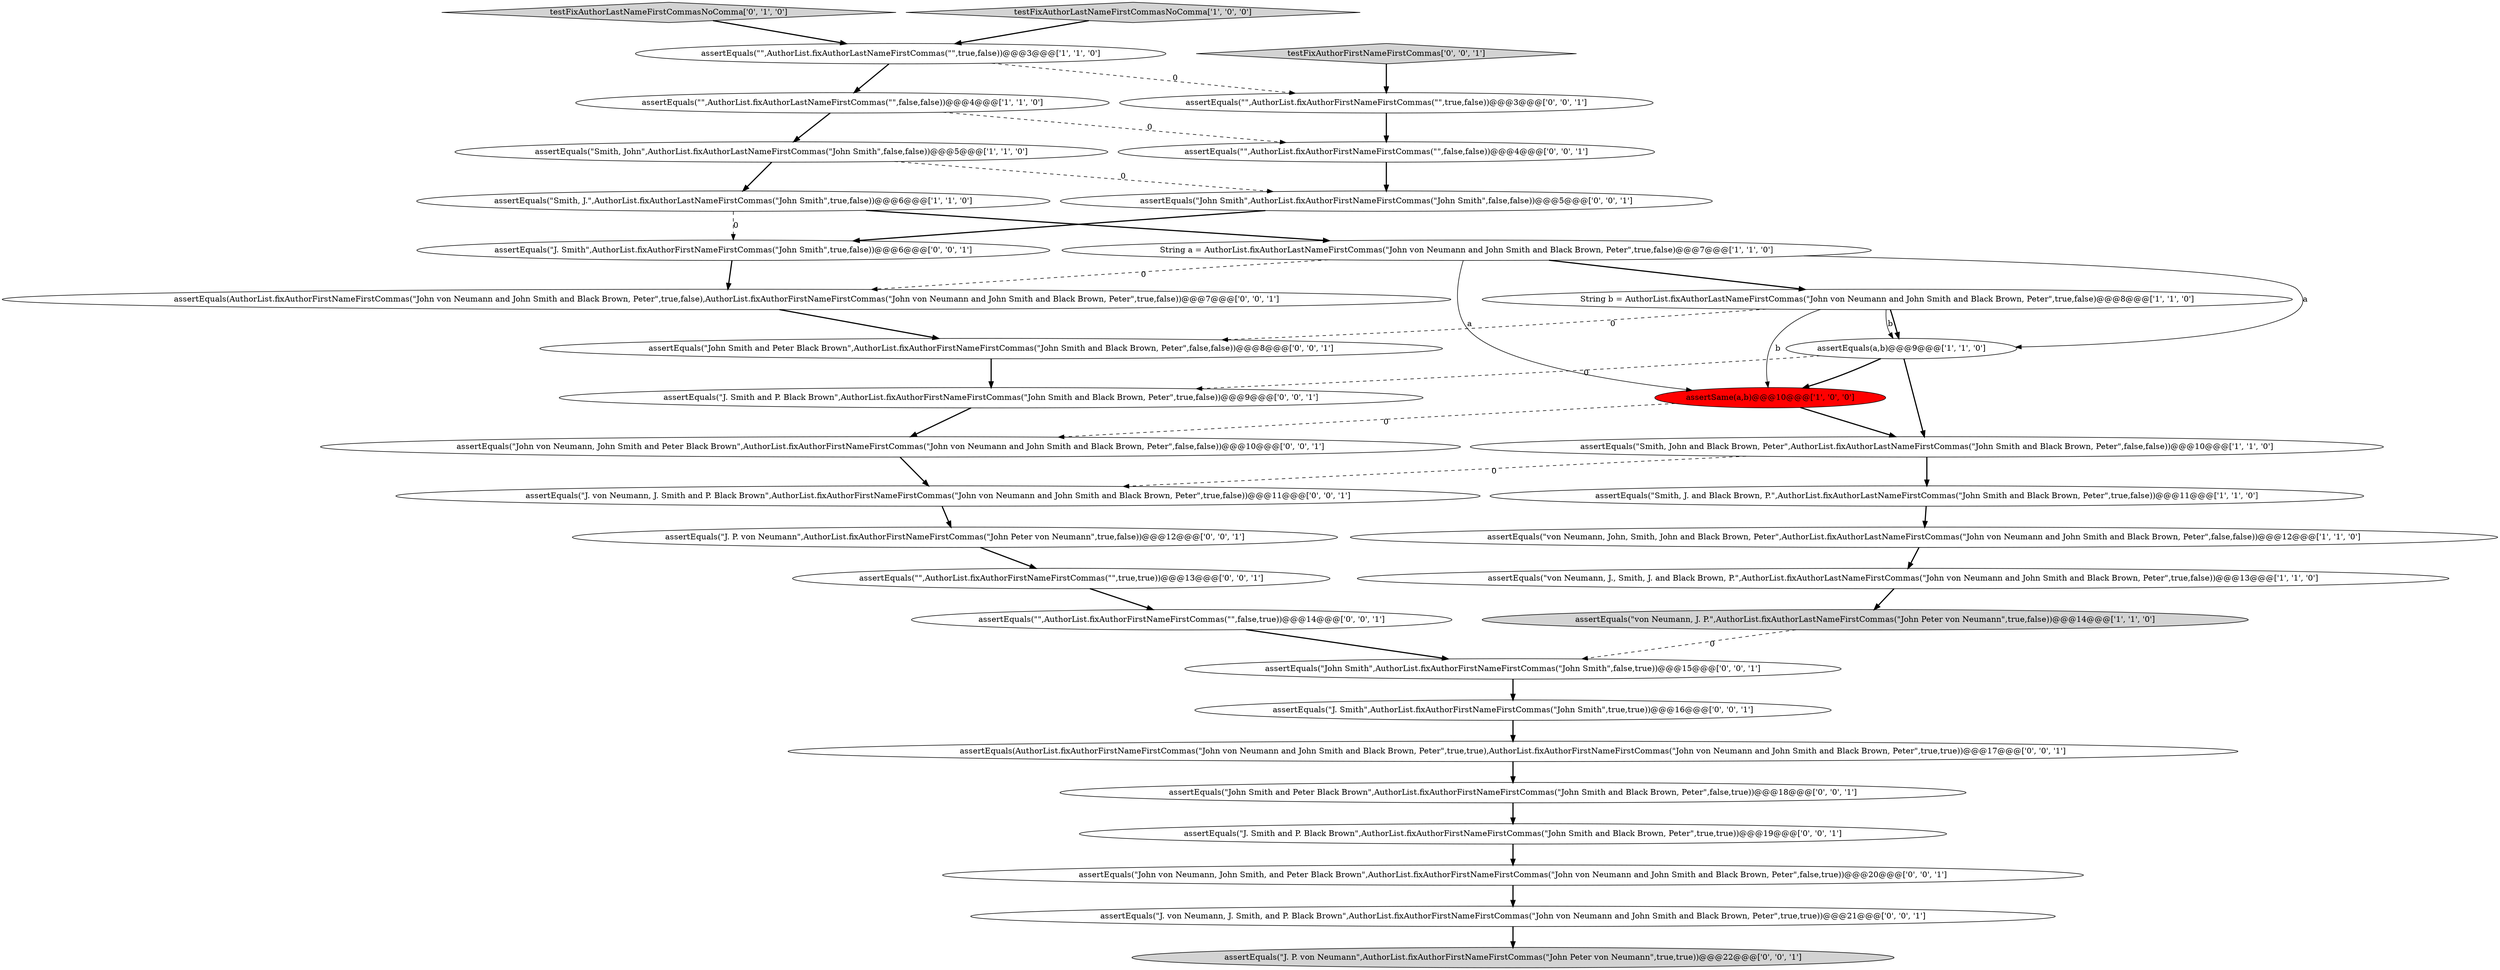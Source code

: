 digraph {
3 [style = filled, label = "String a = AuthorList.fixAuthorLastNameFirstCommas(\"John von Neumann and John Smith and Black Brown, Peter\",true,false)@@@7@@@['1', '1', '0']", fillcolor = white, shape = ellipse image = "AAA0AAABBB1BBB"];
32 [style = filled, label = "assertEquals(\"J. von Neumann, J. Smith and P. Black Brown\",AuthorList.fixAuthorFirstNameFirstCommas(\"John von Neumann and John Smith and Black Brown, Peter\",true,false))@@@11@@@['0', '0', '1']", fillcolor = white, shape = ellipse image = "AAA0AAABBB3BBB"];
29 [style = filled, label = "assertEquals(AuthorList.fixAuthorFirstNameFirstCommas(\"John von Neumann and John Smith and Black Brown, Peter\",true,false),AuthorList.fixAuthorFirstNameFirstCommas(\"John von Neumann and John Smith and Black Brown, Peter\",true,false))@@@7@@@['0', '0', '1']", fillcolor = white, shape = ellipse image = "AAA0AAABBB3BBB"];
11 [style = filled, label = "assertEquals(\"Smith, J. and Black Brown, P.\",AuthorList.fixAuthorLastNameFirstCommas(\"John Smith and Black Brown, Peter\",true,false))@@@11@@@['1', '1', '0']", fillcolor = white, shape = ellipse image = "AAA0AAABBB1BBB"];
0 [style = filled, label = "assertEquals(\"Smith, John and Black Brown, Peter\",AuthorList.fixAuthorLastNameFirstCommas(\"John Smith and Black Brown, Peter\",false,false))@@@10@@@['1', '1', '0']", fillcolor = white, shape = ellipse image = "AAA0AAABBB1BBB"];
10 [style = filled, label = "assertEquals(\"\",AuthorList.fixAuthorLastNameFirstCommas(\"\",true,false))@@@3@@@['1', '1', '0']", fillcolor = white, shape = ellipse image = "AAA0AAABBB1BBB"];
2 [style = filled, label = "assertEquals(\"von Neumann, John, Smith, John and Black Brown, Peter\",AuthorList.fixAuthorLastNameFirstCommas(\"John von Neumann and John Smith and Black Brown, Peter\",false,false))@@@12@@@['1', '1', '0']", fillcolor = white, shape = ellipse image = "AAA0AAABBB1BBB"];
23 [style = filled, label = "assertEquals(\"J. von Neumann, J. Smith, and P. Black Brown\",AuthorList.fixAuthorFirstNameFirstCommas(\"John von Neumann and John Smith and Black Brown, Peter\",true,true))@@@21@@@['0', '0', '1']", fillcolor = white, shape = ellipse image = "AAA0AAABBB3BBB"];
26 [style = filled, label = "assertEquals(\"\",AuthorList.fixAuthorFirstNameFirstCommas(\"\",false,true))@@@14@@@['0', '0', '1']", fillcolor = white, shape = ellipse image = "AAA0AAABBB3BBB"];
15 [style = filled, label = "assertEquals(\"J. Smith and P. Black Brown\",AuthorList.fixAuthorFirstNameFirstCommas(\"John Smith and Black Brown, Peter\",true,false))@@@9@@@['0', '0', '1']", fillcolor = white, shape = ellipse image = "AAA0AAABBB3BBB"];
34 [style = filled, label = "testFixAuthorFirstNameFirstCommas['0', '0', '1']", fillcolor = lightgray, shape = diamond image = "AAA0AAABBB3BBB"];
7 [style = filled, label = "assertEquals(\"von Neumann, J., Smith, J. and Black Brown, P.\",AuthorList.fixAuthorLastNameFirstCommas(\"John von Neumann and John Smith and Black Brown, Peter\",true,false))@@@13@@@['1', '1', '0']", fillcolor = white, shape = ellipse image = "AAA0AAABBB1BBB"];
14 [style = filled, label = "testFixAuthorLastNameFirstCommasNoComma['0', '1', '0']", fillcolor = lightgray, shape = diamond image = "AAA0AAABBB2BBB"];
31 [style = filled, label = "assertEquals(\"John Smith and Peter Black Brown\",AuthorList.fixAuthorFirstNameFirstCommas(\"John Smith and Black Brown, Peter\",false,true))@@@18@@@['0', '0', '1']", fillcolor = white, shape = ellipse image = "AAA0AAABBB3BBB"];
35 [style = filled, label = "assertEquals(\"J. Smith\",AuthorList.fixAuthorFirstNameFirstCommas(\"John Smith\",true,false))@@@6@@@['0', '0', '1']", fillcolor = white, shape = ellipse image = "AAA0AAABBB3BBB"];
33 [style = filled, label = "assertEquals(\"\",AuthorList.fixAuthorFirstNameFirstCommas(\"\",true,false))@@@3@@@['0', '0', '1']", fillcolor = white, shape = ellipse image = "AAA0AAABBB3BBB"];
16 [style = filled, label = "assertEquals(\"John Smith and Peter Black Brown\",AuthorList.fixAuthorFirstNameFirstCommas(\"John Smith and Black Brown, Peter\",false,false))@@@8@@@['0', '0', '1']", fillcolor = white, shape = ellipse image = "AAA0AAABBB3BBB"];
28 [style = filled, label = "assertEquals(\"\",AuthorList.fixAuthorFirstNameFirstCommas(\"\",false,false))@@@4@@@['0', '0', '1']", fillcolor = white, shape = ellipse image = "AAA0AAABBB3BBB"];
17 [style = filled, label = "assertEquals(\"John Smith\",AuthorList.fixAuthorFirstNameFirstCommas(\"John Smith\",false,false))@@@5@@@['0', '0', '1']", fillcolor = white, shape = ellipse image = "AAA0AAABBB3BBB"];
12 [style = filled, label = "assertEquals(a,b)@@@9@@@['1', '1', '0']", fillcolor = white, shape = ellipse image = "AAA0AAABBB1BBB"];
19 [style = filled, label = "assertEquals(\"\",AuthorList.fixAuthorFirstNameFirstCommas(\"\",true,true))@@@13@@@['0', '0', '1']", fillcolor = white, shape = ellipse image = "AAA0AAABBB3BBB"];
8 [style = filled, label = "testFixAuthorLastNameFirstCommasNoComma['1', '0', '0']", fillcolor = lightgray, shape = diamond image = "AAA0AAABBB1BBB"];
1 [style = filled, label = "assertEquals(\"von Neumann, J. P.\",AuthorList.fixAuthorLastNameFirstCommas(\"John Peter von Neumann\",true,false))@@@14@@@['1', '1', '0']", fillcolor = lightgray, shape = ellipse image = "AAA0AAABBB1BBB"];
9 [style = filled, label = "assertEquals(\"\",AuthorList.fixAuthorLastNameFirstCommas(\"\",false,false))@@@4@@@['1', '1', '0']", fillcolor = white, shape = ellipse image = "AAA0AAABBB1BBB"];
22 [style = filled, label = "assertEquals(\"J. P. von Neumann\",AuthorList.fixAuthorFirstNameFirstCommas(\"John Peter von Neumann\",true,true))@@@22@@@['0', '0', '1']", fillcolor = lightgray, shape = ellipse image = "AAA0AAABBB3BBB"];
25 [style = filled, label = "assertEquals(\"J. P. von Neumann\",AuthorList.fixAuthorFirstNameFirstCommas(\"John Peter von Neumann\",true,false))@@@12@@@['0', '0', '1']", fillcolor = white, shape = ellipse image = "AAA0AAABBB3BBB"];
30 [style = filled, label = "assertEquals(\"J. Smith\",AuthorList.fixAuthorFirstNameFirstCommas(\"John Smith\",true,true))@@@16@@@['0', '0', '1']", fillcolor = white, shape = ellipse image = "AAA0AAABBB3BBB"];
21 [style = filled, label = "assertEquals(\"J. Smith and P. Black Brown\",AuthorList.fixAuthorFirstNameFirstCommas(\"John Smith and Black Brown, Peter\",true,true))@@@19@@@['0', '0', '1']", fillcolor = white, shape = ellipse image = "AAA0AAABBB3BBB"];
6 [style = filled, label = "assertEquals(\"Smith, John\",AuthorList.fixAuthorLastNameFirstCommas(\"John Smith\",false,false))@@@5@@@['1', '1', '0']", fillcolor = white, shape = ellipse image = "AAA0AAABBB1BBB"];
27 [style = filled, label = "assertEquals(\"John von Neumann, John Smith and Peter Black Brown\",AuthorList.fixAuthorFirstNameFirstCommas(\"John von Neumann and John Smith and Black Brown, Peter\",false,false))@@@10@@@['0', '0', '1']", fillcolor = white, shape = ellipse image = "AAA0AAABBB3BBB"];
24 [style = filled, label = "assertEquals(AuthorList.fixAuthorFirstNameFirstCommas(\"John von Neumann and John Smith and Black Brown, Peter\",true,true),AuthorList.fixAuthorFirstNameFirstCommas(\"John von Neumann and John Smith and Black Brown, Peter\",true,true))@@@17@@@['0', '0', '1']", fillcolor = white, shape = ellipse image = "AAA0AAABBB3BBB"];
20 [style = filled, label = "assertEquals(\"John von Neumann, John Smith, and Peter Black Brown\",AuthorList.fixAuthorFirstNameFirstCommas(\"John von Neumann and John Smith and Black Brown, Peter\",false,true))@@@20@@@['0', '0', '1']", fillcolor = white, shape = ellipse image = "AAA0AAABBB3BBB"];
5 [style = filled, label = "assertSame(a,b)@@@10@@@['1', '0', '0']", fillcolor = red, shape = ellipse image = "AAA1AAABBB1BBB"];
18 [style = filled, label = "assertEquals(\"John Smith\",AuthorList.fixAuthorFirstNameFirstCommas(\"John Smith\",false,true))@@@15@@@['0', '0', '1']", fillcolor = white, shape = ellipse image = "AAA0AAABBB3BBB"];
13 [style = filled, label = "assertEquals(\"Smith, J.\",AuthorList.fixAuthorLastNameFirstCommas(\"John Smith\",true,false))@@@6@@@['1', '1', '0']", fillcolor = white, shape = ellipse image = "AAA0AAABBB1BBB"];
4 [style = filled, label = "String b = AuthorList.fixAuthorLastNameFirstCommas(\"John von Neumann and John Smith and Black Brown, Peter\",true,false)@@@8@@@['1', '1', '0']", fillcolor = white, shape = ellipse image = "AAA0AAABBB1BBB"];
3->29 [style = dashed, label="0"];
4->12 [style = solid, label="b"];
16->15 [style = bold, label=""];
8->10 [style = bold, label=""];
30->24 [style = bold, label=""];
27->32 [style = bold, label=""];
7->1 [style = bold, label=""];
35->29 [style = bold, label=""];
12->5 [style = bold, label=""];
3->12 [style = solid, label="a"];
3->5 [style = solid, label="a"];
4->16 [style = dashed, label="0"];
13->35 [style = dashed, label="0"];
33->28 [style = bold, label=""];
9->28 [style = dashed, label="0"];
34->33 [style = bold, label=""];
0->32 [style = dashed, label="0"];
14->10 [style = bold, label=""];
0->11 [style = bold, label=""];
18->30 [style = bold, label=""];
10->33 [style = dashed, label="0"];
6->17 [style = dashed, label="0"];
31->21 [style = bold, label=""];
1->18 [style = dashed, label="0"];
12->0 [style = bold, label=""];
3->4 [style = bold, label=""];
11->2 [style = bold, label=""];
9->6 [style = bold, label=""];
5->27 [style = dashed, label="0"];
23->22 [style = bold, label=""];
21->20 [style = bold, label=""];
20->23 [style = bold, label=""];
13->3 [style = bold, label=""];
5->0 [style = bold, label=""];
24->31 [style = bold, label=""];
19->26 [style = bold, label=""];
6->13 [style = bold, label=""];
32->25 [style = bold, label=""];
25->19 [style = bold, label=""];
12->15 [style = dashed, label="0"];
4->12 [style = bold, label=""];
28->17 [style = bold, label=""];
4->5 [style = solid, label="b"];
10->9 [style = bold, label=""];
2->7 [style = bold, label=""];
15->27 [style = bold, label=""];
29->16 [style = bold, label=""];
26->18 [style = bold, label=""];
17->35 [style = bold, label=""];
}
